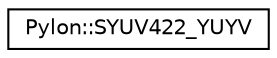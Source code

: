 digraph "Graphical Class Hierarchy"
{
  edge [fontname="Helvetica",fontsize="10",labelfontname="Helvetica",labelfontsize="10"];
  node [fontname="Helvetica",fontsize="10",shape=record];
  rankdir="LR";
  Node1 [label="Pylon::SYUV422_YUYV",height=0.2,width=0.4,color="black", fillcolor="white", style="filled",URL="$struct_pylon_1_1_s_y_u_v422___y_u_y_v.html",tooltip="Describes the memory layout of a YUV422_YUYV pixel with information about brightness and chroma for t..."];
}
